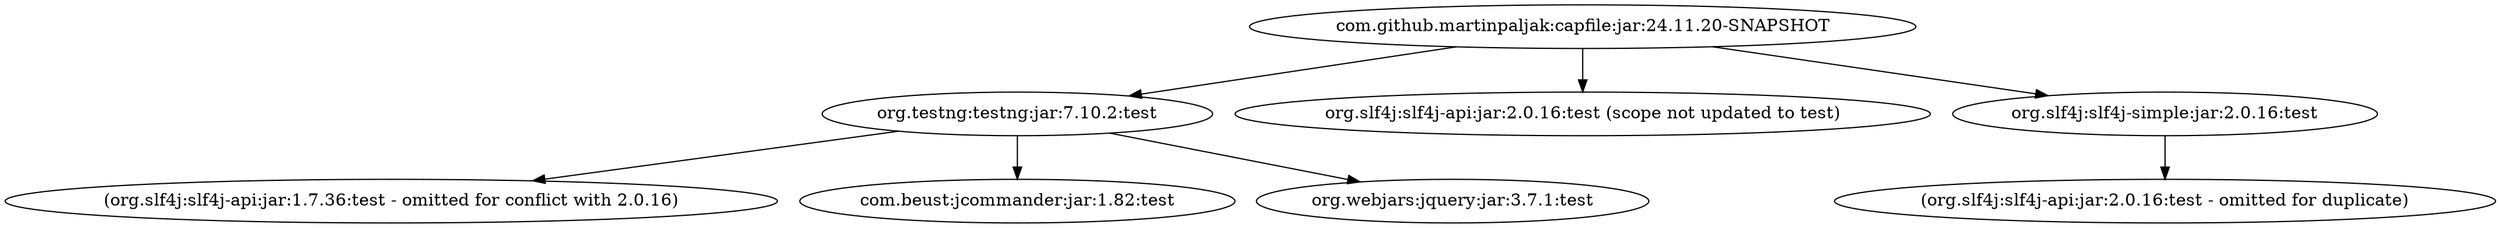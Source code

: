 digraph capfile {
	"com.github.martinpaljak:capfile:jar:24.11.20-SNAPSHOT" -> "org.testng:testng:jar:7.10.2:test" ; 
	"com.github.martinpaljak:capfile:jar:24.11.20-SNAPSHOT" -> "org.slf4j:slf4j-api:jar:2.0.16:test (scope not updated to test)" ; 
	"com.github.martinpaljak:capfile:jar:24.11.20-SNAPSHOT" -> "org.slf4j:slf4j-simple:jar:2.0.16:test" ; 
	"org.testng:testng:jar:7.10.2:test" -> "(org.slf4j:slf4j-api:jar:1.7.36:test - omitted for conflict with 2.0.16)" ; 
	"org.testng:testng:jar:7.10.2:test" -> "com.beust:jcommander:jar:1.82:test" ; 
	"org.testng:testng:jar:7.10.2:test" -> "org.webjars:jquery:jar:3.7.1:test" ; 
	"org.slf4j:slf4j-simple:jar:2.0.16:test" -> "(org.slf4j:slf4j-api:jar:2.0.16:test - omitted for duplicate)" ; 
}
digraph task {
	"com.github.martinpaljak:ant-javacard:jar:24.11.20-SNAPSHOT" -> "org.apache.ant:ant:jar:1.10.14:provided" ; 
	"com.github.martinpaljak:ant-javacard:jar:24.11.20-SNAPSHOT" -> "com.github.martinpaljak:capfile:jar:24.11.20-SNAPSHOT:compile" ; 
	"org.apache.ant:ant:jar:1.10.14:provided" -> "org.apache.ant:ant-launcher:jar:1.10.14:provided" ; 
}
